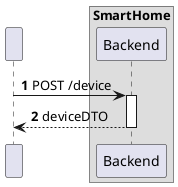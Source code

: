@startuml
'https://plantuml.com/sequence-diagram
!pragma layout smetana

autonumber

participant " " as HTTP

box "SmartHome"
    participant "Backend" as BE
end box


HTTP -> BE : POST /device
activate BE


BE --> HTTP : deviceDTO
deactivate BE

deactivate HTTP


@enduml